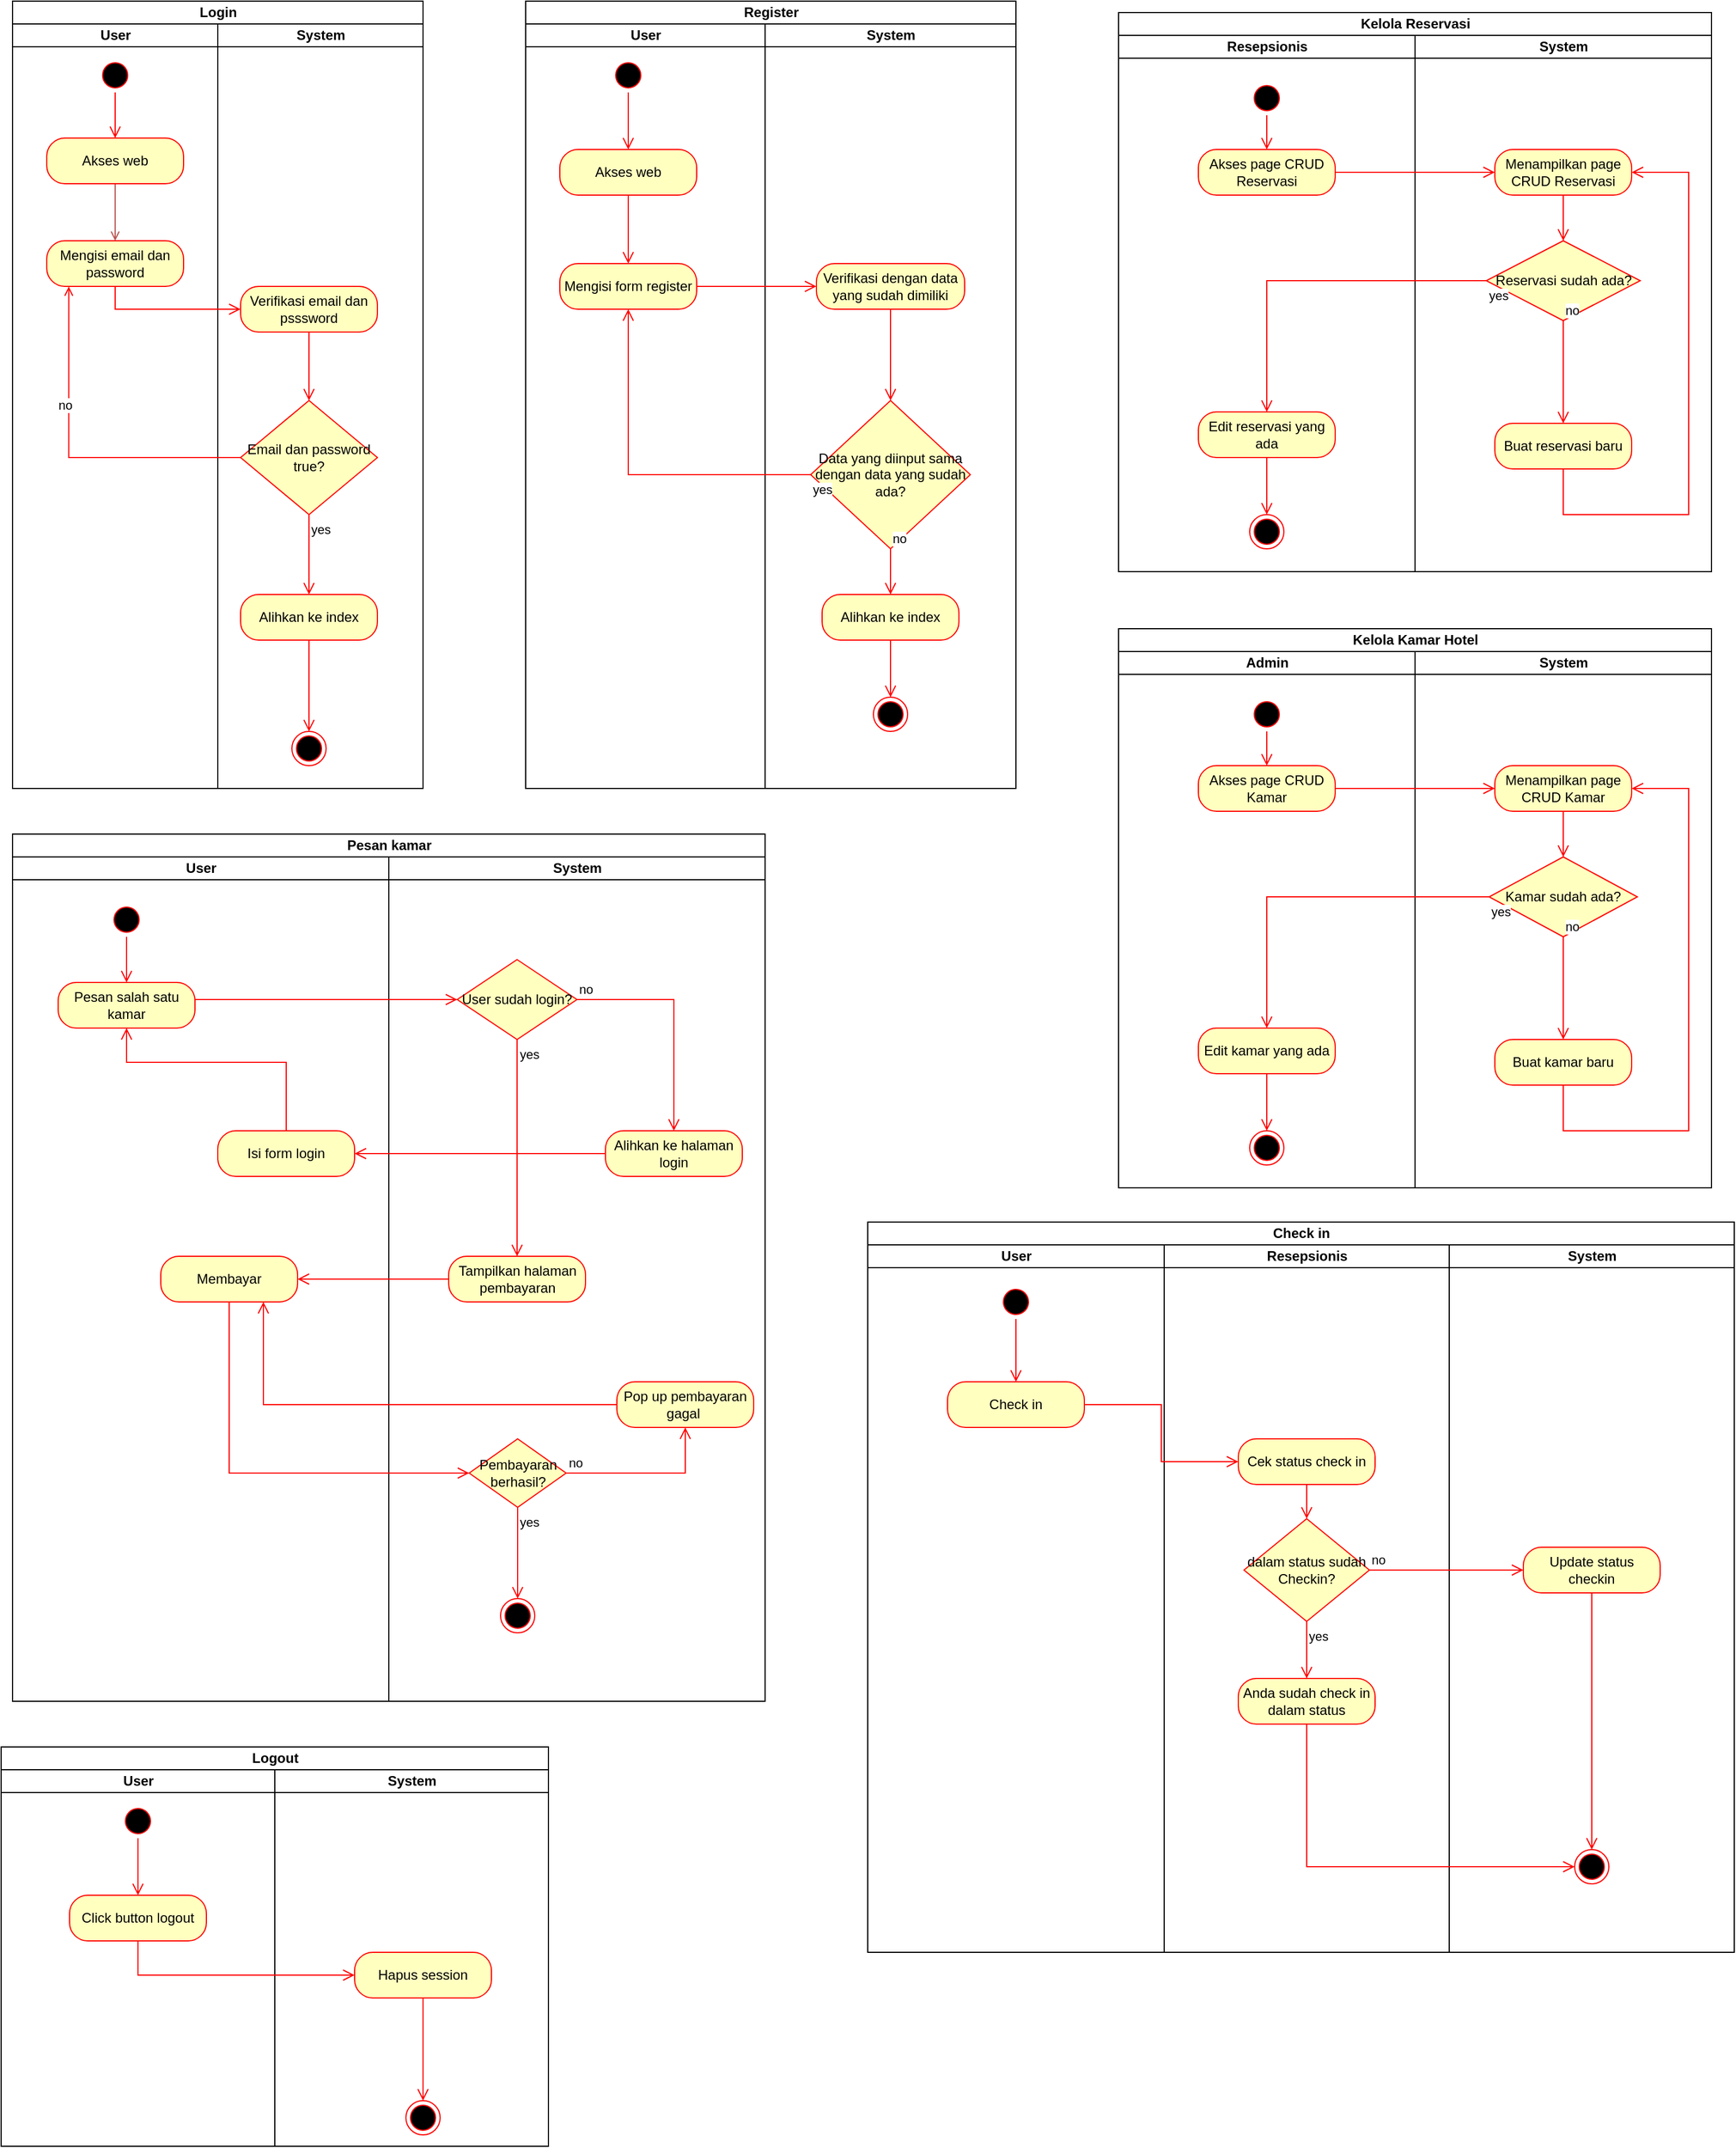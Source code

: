 <mxfile version="20.8.23" type="github">
  <diagram id="w5Iw6pwl8o3YvphtHwPO" name="Page-1">
    <mxGraphModel dx="1755" dy="999" grid="1" gridSize="10" guides="1" tooltips="1" connect="1" arrows="1" fold="1" page="1" pageScale="1" pageWidth="850" pageHeight="1100" math="0" shadow="0">
      <root>
        <mxCell id="0" />
        <mxCell id="1" parent="0" />
        <mxCell id="3vmP3eRCY4VIx7kzNNld-3" value="Login" style="swimlane;childLayout=stackLayout;resizeParent=1;resizeParentMax=0;startSize=20;html=1;" parent="1" vertex="1">
          <mxGeometry x="70" y="10" width="360" height="690" as="geometry" />
        </mxCell>
        <mxCell id="3vmP3eRCY4VIx7kzNNld-4" value="User" style="swimlane;startSize=20;html=1;" parent="3vmP3eRCY4VIx7kzNNld-3" vertex="1">
          <mxGeometry y="20" width="180" height="670" as="geometry" />
        </mxCell>
        <mxCell id="3vmP3eRCY4VIx7kzNNld-7" value="" style="ellipse;html=1;shape=startState;fillColor=#000000;strokeColor=#ff0000;" parent="3vmP3eRCY4VIx7kzNNld-4" vertex="1">
          <mxGeometry x="75" y="30" width="30" height="30" as="geometry" />
        </mxCell>
        <mxCell id="3vmP3eRCY4VIx7kzNNld-8" value="" style="edgeStyle=orthogonalEdgeStyle;html=1;verticalAlign=bottom;endArrow=open;endSize=8;strokeColor=#ff0000;rounded=0;entryX=0.5;entryY=0;entryDx=0;entryDy=0;" parent="3vmP3eRCY4VIx7kzNNld-4" source="3vmP3eRCY4VIx7kzNNld-7" target="3vmP3eRCY4VIx7kzNNld-9" edge="1">
          <mxGeometry relative="1" as="geometry">
            <mxPoint x="90" y="100" as="targetPoint" />
          </mxGeometry>
        </mxCell>
        <mxCell id="3vmP3eRCY4VIx7kzNNld-15" style="edgeStyle=orthogonalEdgeStyle;rounded=0;orthogonalLoop=1;jettySize=auto;html=1;entryX=0.5;entryY=0;entryDx=0;entryDy=0;fillColor=#f8cecc;strokeColor=#b85450;endArrow=open;endFill=0;" parent="3vmP3eRCY4VIx7kzNNld-4" source="3vmP3eRCY4VIx7kzNNld-9" target="3vmP3eRCY4VIx7kzNNld-13" edge="1">
          <mxGeometry relative="1" as="geometry" />
        </mxCell>
        <mxCell id="3vmP3eRCY4VIx7kzNNld-9" value="Akses web" style="rounded=1;whiteSpace=wrap;html=1;arcSize=40;fontColor=#000000;fillColor=#ffffc0;strokeColor=#ff0000;" parent="3vmP3eRCY4VIx7kzNNld-4" vertex="1">
          <mxGeometry x="30" y="100" width="120" height="40" as="geometry" />
        </mxCell>
        <mxCell id="3vmP3eRCY4VIx7kzNNld-13" value="Mengisi email dan password" style="rounded=1;whiteSpace=wrap;html=1;arcSize=40;fontColor=#000000;fillColor=#ffffc0;strokeColor=#ff0000;" parent="3vmP3eRCY4VIx7kzNNld-4" vertex="1">
          <mxGeometry x="30" y="190" width="120" height="40" as="geometry" />
        </mxCell>
        <mxCell id="3vmP3eRCY4VIx7kzNNld-5" value="System" style="swimlane;startSize=20;html=1;" parent="3vmP3eRCY4VIx7kzNNld-3" vertex="1">
          <mxGeometry x="180" y="20" width="180" height="670" as="geometry" />
        </mxCell>
        <mxCell id="3vmP3eRCY4VIx7kzNNld-16" value="Verifikasi email dan psssword" style="rounded=1;whiteSpace=wrap;html=1;arcSize=40;fontColor=#000000;fillColor=#ffffc0;strokeColor=#ff0000;" parent="3vmP3eRCY4VIx7kzNNld-5" vertex="1">
          <mxGeometry x="20" y="230" width="120" height="40" as="geometry" />
        </mxCell>
        <mxCell id="3vmP3eRCY4VIx7kzNNld-17" value="" style="edgeStyle=orthogonalEdgeStyle;html=1;verticalAlign=bottom;endArrow=open;endSize=8;strokeColor=#ff0000;rounded=0;entryX=0.5;entryY=0;entryDx=0;entryDy=0;" parent="3vmP3eRCY4VIx7kzNNld-5" source="3vmP3eRCY4VIx7kzNNld-16" target="3vmP3eRCY4VIx7kzNNld-21" edge="1">
          <mxGeometry relative="1" as="geometry">
            <mxPoint x="80" y="360" as="targetPoint" />
          </mxGeometry>
        </mxCell>
        <mxCell id="3vmP3eRCY4VIx7kzNNld-21" value="Email dan password true?" style="rhombus;whiteSpace=wrap;html=1;fillColor=#ffffc0;strokeColor=#ff0000;" parent="3vmP3eRCY4VIx7kzNNld-5" vertex="1">
          <mxGeometry x="20" y="330" width="120" height="100" as="geometry" />
        </mxCell>
        <mxCell id="3vmP3eRCY4VIx7kzNNld-23" value="yes" style="edgeStyle=orthogonalEdgeStyle;html=1;align=left;verticalAlign=top;endArrow=open;endSize=8;strokeColor=#ff0000;rounded=0;entryX=0.5;entryY=0;entryDx=0;entryDy=0;" parent="3vmP3eRCY4VIx7kzNNld-5" source="3vmP3eRCY4VIx7kzNNld-21" target="3vmP3eRCY4VIx7kzNNld-24" edge="1">
          <mxGeometry x="-1" relative="1" as="geometry">
            <mxPoint x="60" y="490" as="targetPoint" />
            <Array as="points" />
          </mxGeometry>
        </mxCell>
        <mxCell id="3vmP3eRCY4VIx7kzNNld-24" value="Alihkan ke index" style="rounded=1;whiteSpace=wrap;html=1;arcSize=40;fontColor=#000000;fillColor=#ffffc0;strokeColor=#ff0000;" parent="3vmP3eRCY4VIx7kzNNld-5" vertex="1">
          <mxGeometry x="20" y="500" width="120" height="40" as="geometry" />
        </mxCell>
        <mxCell id="3vmP3eRCY4VIx7kzNNld-25" value="" style="edgeStyle=orthogonalEdgeStyle;html=1;verticalAlign=bottom;endArrow=open;endSize=8;strokeColor=#ff0000;rounded=0;" parent="3vmP3eRCY4VIx7kzNNld-5" source="3vmP3eRCY4VIx7kzNNld-24" target="3vmP3eRCY4VIx7kzNNld-26" edge="1">
          <mxGeometry relative="1" as="geometry">
            <mxPoint x="80" y="600" as="targetPoint" />
          </mxGeometry>
        </mxCell>
        <mxCell id="3vmP3eRCY4VIx7kzNNld-26" value="" style="ellipse;html=1;shape=endState;fillColor=#000000;strokeColor=#ff0000;" parent="3vmP3eRCY4VIx7kzNNld-5" vertex="1">
          <mxGeometry x="65" y="620" width="30" height="30" as="geometry" />
        </mxCell>
        <mxCell id="3vmP3eRCY4VIx7kzNNld-14" value="" style="edgeStyle=orthogonalEdgeStyle;html=1;verticalAlign=bottom;endArrow=open;endSize=8;strokeColor=#ff0000;rounded=0;entryX=0;entryY=0.5;entryDx=0;entryDy=0;" parent="3vmP3eRCY4VIx7kzNNld-3" source="3vmP3eRCY4VIx7kzNNld-13" target="3vmP3eRCY4VIx7kzNNld-16" edge="1">
          <mxGeometry relative="1" as="geometry">
            <mxPoint x="90" y="325" as="targetPoint" />
            <Array as="points">
              <mxPoint x="90" y="270" />
            </Array>
          </mxGeometry>
        </mxCell>
        <mxCell id="3vmP3eRCY4VIx7kzNNld-27" style="edgeStyle=orthogonalEdgeStyle;rounded=0;orthogonalLoop=1;jettySize=auto;html=1;entryX=0.161;entryY=1.003;entryDx=0;entryDy=0;endArrow=open;endFill=0;fillColor=#e51400;strokeColor=#FF0000;entryPerimeter=0;" parent="3vmP3eRCY4VIx7kzNNld-3" source="3vmP3eRCY4VIx7kzNNld-21" target="3vmP3eRCY4VIx7kzNNld-13" edge="1">
          <mxGeometry relative="1" as="geometry" />
        </mxCell>
        <mxCell id="3vmP3eRCY4VIx7kzNNld-28" value="no" style="edgeLabel;html=1;align=center;verticalAlign=middle;resizable=0;points=[];" parent="3vmP3eRCY4VIx7kzNNld-27" vertex="1" connectable="0">
          <mxGeometry x="0.307" y="4" relative="1" as="geometry">
            <mxPoint as="offset" />
          </mxGeometry>
        </mxCell>
        <mxCell id="3vmP3eRCY4VIx7kzNNld-29" value="Register" style="swimlane;childLayout=stackLayout;resizeParent=1;resizeParentMax=0;startSize=20;html=1;" parent="1" vertex="1">
          <mxGeometry x="520" y="10" width="430" height="690" as="geometry" />
        </mxCell>
        <mxCell id="3vmP3eRCY4VIx7kzNNld-30" value="User" style="swimlane;startSize=20;html=1;" parent="3vmP3eRCY4VIx7kzNNld-29" vertex="1">
          <mxGeometry y="20" width="210" height="670" as="geometry" />
        </mxCell>
        <mxCell id="3vmP3eRCY4VIx7kzNNld-35" value="" style="ellipse;html=1;shape=startState;fillColor=#000000;strokeColor=#ff0000;" parent="3vmP3eRCY4VIx7kzNNld-30" vertex="1">
          <mxGeometry x="75" y="30" width="30" height="30" as="geometry" />
        </mxCell>
        <mxCell id="3vmP3eRCY4VIx7kzNNld-36" value="" style="edgeStyle=orthogonalEdgeStyle;html=1;verticalAlign=bottom;endArrow=open;endSize=8;strokeColor=#ff0000;rounded=0;entryX=0.5;entryY=0;entryDx=0;entryDy=0;" parent="3vmP3eRCY4VIx7kzNNld-30" source="3vmP3eRCY4VIx7kzNNld-35" target="3vmP3eRCY4VIx7kzNNld-38" edge="1">
          <mxGeometry relative="1" as="geometry">
            <mxPoint x="90" y="120" as="targetPoint" />
          </mxGeometry>
        </mxCell>
        <mxCell id="3vmP3eRCY4VIx7kzNNld-38" value="Akses web" style="rounded=1;whiteSpace=wrap;html=1;arcSize=40;fontColor=#000000;fillColor=#ffffc0;strokeColor=#ff0000;" parent="3vmP3eRCY4VIx7kzNNld-30" vertex="1">
          <mxGeometry x="30" y="110" width="120" height="40" as="geometry" />
        </mxCell>
        <mxCell id="3vmP3eRCY4VIx7kzNNld-39" value="" style="edgeStyle=orthogonalEdgeStyle;html=1;verticalAlign=bottom;endArrow=open;endSize=8;strokeColor=#ff0000;rounded=0;entryX=0.5;entryY=0;entryDx=0;entryDy=0;" parent="3vmP3eRCY4VIx7kzNNld-30" source="3vmP3eRCY4VIx7kzNNld-38" target="3vmP3eRCY4VIx7kzNNld-40" edge="1">
          <mxGeometry relative="1" as="geometry">
            <mxPoint x="90" y="210" as="targetPoint" />
          </mxGeometry>
        </mxCell>
        <mxCell id="3vmP3eRCY4VIx7kzNNld-40" value="Mengisi form register" style="rounded=1;whiteSpace=wrap;html=1;arcSize=40;fontColor=#000000;fillColor=#ffffc0;strokeColor=#ff0000;" parent="3vmP3eRCY4VIx7kzNNld-30" vertex="1">
          <mxGeometry x="30" y="210" width="120" height="40" as="geometry" />
        </mxCell>
        <mxCell id="3vmP3eRCY4VIx7kzNNld-31" value="System" style="swimlane;startSize=20;html=1;" parent="3vmP3eRCY4VIx7kzNNld-29" vertex="1">
          <mxGeometry x="210" y="20" width="220" height="670" as="geometry" />
        </mxCell>
        <mxCell id="3vmP3eRCY4VIx7kzNNld-42" value="Verifikasi dengan data yang sudah dimiliki" style="rounded=1;whiteSpace=wrap;html=1;arcSize=40;fontColor=#000000;fillColor=#ffffc0;strokeColor=#ff0000;" parent="3vmP3eRCY4VIx7kzNNld-31" vertex="1">
          <mxGeometry x="45" y="210" width="130" height="40" as="geometry" />
        </mxCell>
        <mxCell id="3vmP3eRCY4VIx7kzNNld-43" value="" style="edgeStyle=orthogonalEdgeStyle;html=1;verticalAlign=bottom;endArrow=open;endSize=8;strokeColor=#ff0000;rounded=0;entryX=0.5;entryY=0;entryDx=0;entryDy=0;" parent="3vmP3eRCY4VIx7kzNNld-31" source="3vmP3eRCY4VIx7kzNNld-42" target="3vmP3eRCY4VIx7kzNNld-44" edge="1">
          <mxGeometry relative="1" as="geometry">
            <mxPoint x="100" y="380" as="targetPoint" />
            <Array as="points">
              <mxPoint x="110" y="290" />
              <mxPoint x="110" y="290" />
            </Array>
          </mxGeometry>
        </mxCell>
        <mxCell id="3vmP3eRCY4VIx7kzNNld-44" value="Data yang diinput sama dengan data yang sudah ada?" style="rhombus;whiteSpace=wrap;html=1;fillColor=#ffffc0;strokeColor=#ff0000;" parent="3vmP3eRCY4VIx7kzNNld-31" vertex="1">
          <mxGeometry x="40" y="330" width="140" height="130" as="geometry" />
        </mxCell>
        <mxCell id="3vmP3eRCY4VIx7kzNNld-45" value="no" style="edgeStyle=orthogonalEdgeStyle;html=1;align=left;verticalAlign=bottom;endArrow=open;endSize=8;strokeColor=#ff0000;rounded=0;entryX=0.5;entryY=0;entryDx=0;entryDy=0;" parent="3vmP3eRCY4VIx7kzNNld-31" source="3vmP3eRCY4VIx7kzNNld-44" target="3vmP3eRCY4VIx7kzNNld-48" edge="1">
          <mxGeometry x="-1" relative="1" as="geometry">
            <mxPoint x="240" y="410" as="targetPoint" />
          </mxGeometry>
        </mxCell>
        <mxCell id="3vmP3eRCY4VIx7kzNNld-34" value="" style="ellipse;html=1;shape=endState;fillColor=#000000;strokeColor=#ff0000;" parent="3vmP3eRCY4VIx7kzNNld-31" vertex="1">
          <mxGeometry x="95" y="590" width="30" height="30" as="geometry" />
        </mxCell>
        <mxCell id="3vmP3eRCY4VIx7kzNNld-48" value="Alihkan ke index" style="rounded=1;whiteSpace=wrap;html=1;arcSize=40;fontColor=#000000;fillColor=#ffffc0;strokeColor=#ff0000;" parent="3vmP3eRCY4VIx7kzNNld-31" vertex="1">
          <mxGeometry x="50" y="500" width="120" height="40" as="geometry" />
        </mxCell>
        <mxCell id="3vmP3eRCY4VIx7kzNNld-49" value="" style="edgeStyle=orthogonalEdgeStyle;html=1;verticalAlign=bottom;endArrow=open;endSize=8;strokeColor=#ff0000;rounded=0;entryX=0.5;entryY=0;entryDx=0;entryDy=0;" parent="3vmP3eRCY4VIx7kzNNld-31" source="3vmP3eRCY4VIx7kzNNld-48" target="3vmP3eRCY4VIx7kzNNld-34" edge="1">
          <mxGeometry relative="1" as="geometry">
            <mxPoint x="150" y="550" as="targetPoint" />
          </mxGeometry>
        </mxCell>
        <mxCell id="3vmP3eRCY4VIx7kzNNld-41" value="" style="edgeStyle=orthogonalEdgeStyle;html=1;verticalAlign=bottom;endArrow=open;endSize=8;strokeColor=#ff0000;rounded=0;entryX=0;entryY=0.5;entryDx=0;entryDy=0;" parent="3vmP3eRCY4VIx7kzNNld-29" source="3vmP3eRCY4VIx7kzNNld-40" target="3vmP3eRCY4VIx7kzNNld-42" edge="1">
          <mxGeometry relative="1" as="geometry">
            <mxPoint x="90" y="350" as="targetPoint" />
          </mxGeometry>
        </mxCell>
        <mxCell id="3vmP3eRCY4VIx7kzNNld-46" value="yes" style="edgeStyle=orthogonalEdgeStyle;html=1;align=left;verticalAlign=top;endArrow=open;endSize=8;strokeColor=#ff0000;rounded=0;entryX=0.5;entryY=1;entryDx=0;entryDy=0;" parent="3vmP3eRCY4VIx7kzNNld-29" source="3vmP3eRCY4VIx7kzNNld-44" target="3vmP3eRCY4VIx7kzNNld-40" edge="1">
          <mxGeometry x="-1" relative="1" as="geometry">
            <mxPoint x="280" y="510" as="targetPoint" />
          </mxGeometry>
        </mxCell>
        <mxCell id="3vmP3eRCY4VIx7kzNNld-72" value="Kelola Kamar Hotel" style="swimlane;childLayout=stackLayout;resizeParent=1;resizeParentMax=0;startSize=20;html=1;" parent="1" vertex="1">
          <mxGeometry x="1040" y="560" width="520" height="490" as="geometry" />
        </mxCell>
        <mxCell id="3vmP3eRCY4VIx7kzNNld-73" value="Admin" style="swimlane;startSize=20;html=1;" parent="3vmP3eRCY4VIx7kzNNld-72" vertex="1">
          <mxGeometry y="20" width="260" height="470" as="geometry" />
        </mxCell>
        <mxCell id="uPMMzGDzGxfpZeVvDFy4-1" value="" style="ellipse;html=1;shape=startState;fillColor=#000000;strokeColor=#ff0000;" parent="3vmP3eRCY4VIx7kzNNld-73" vertex="1">
          <mxGeometry x="115" y="40" width="30" height="30" as="geometry" />
        </mxCell>
        <mxCell id="uPMMzGDzGxfpZeVvDFy4-2" value="" style="edgeStyle=orthogonalEdgeStyle;html=1;verticalAlign=bottom;endArrow=open;endSize=8;strokeColor=#ff0000;rounded=0;entryX=0.5;entryY=0;entryDx=0;entryDy=0;" parent="3vmP3eRCY4VIx7kzNNld-73" source="uPMMzGDzGxfpZeVvDFy4-1" target="uPMMzGDzGxfpZeVvDFy4-7" edge="1">
          <mxGeometry relative="1" as="geometry">
            <mxPoint x="130" y="120" as="targetPoint" />
          </mxGeometry>
        </mxCell>
        <mxCell id="uPMMzGDzGxfpZeVvDFy4-7" value="Akses page CRUD Kamar" style="rounded=1;whiteSpace=wrap;html=1;arcSize=40;fontColor=#000000;fillColor=#ffffc0;strokeColor=#ff0000;" parent="3vmP3eRCY4VIx7kzNNld-73" vertex="1">
          <mxGeometry x="70" y="100" width="120" height="40" as="geometry" />
        </mxCell>
        <mxCell id="uPMMzGDzGxfpZeVvDFy4-18" value="Edit kamar yang ada" style="rounded=1;whiteSpace=wrap;html=1;arcSize=40;fontColor=#000000;fillColor=#ffffc0;strokeColor=#ff0000;" parent="3vmP3eRCY4VIx7kzNNld-73" vertex="1">
          <mxGeometry x="70" y="330" width="120" height="40" as="geometry" />
        </mxCell>
        <mxCell id="uPMMzGDzGxfpZeVvDFy4-19" value="" style="edgeStyle=orthogonalEdgeStyle;html=1;verticalAlign=bottom;endArrow=open;endSize=8;strokeColor=#ff0000;rounded=0;entryX=0.5;entryY=0;entryDx=0;entryDy=0;" parent="3vmP3eRCY4VIx7kzNNld-73" source="uPMMzGDzGxfpZeVvDFy4-18" target="uPMMzGDzGxfpZeVvDFy4-20" edge="1">
          <mxGeometry relative="1" as="geometry">
            <mxPoint x="130" y="360" as="targetPoint" />
          </mxGeometry>
        </mxCell>
        <mxCell id="uPMMzGDzGxfpZeVvDFy4-20" value="" style="ellipse;html=1;shape=endState;fillColor=#000000;strokeColor=#ff0000;" parent="3vmP3eRCY4VIx7kzNNld-73" vertex="1">
          <mxGeometry x="115" y="420" width="30" height="30" as="geometry" />
        </mxCell>
        <mxCell id="3vmP3eRCY4VIx7kzNNld-74" value="System" style="swimlane;startSize=20;html=1;" parent="3vmP3eRCY4VIx7kzNNld-72" vertex="1">
          <mxGeometry x="260" y="20" width="260" height="470" as="geometry" />
        </mxCell>
        <mxCell id="uPMMzGDzGxfpZeVvDFy4-9" value="Menampilkan page CRUD Kamar" style="rounded=1;whiteSpace=wrap;html=1;arcSize=40;fontColor=#000000;fillColor=#ffffc0;strokeColor=#ff0000;" parent="3vmP3eRCY4VIx7kzNNld-74" vertex="1">
          <mxGeometry x="70" y="100" width="120" height="40" as="geometry" />
        </mxCell>
        <mxCell id="uPMMzGDzGxfpZeVvDFy4-10" value="" style="edgeStyle=orthogonalEdgeStyle;html=1;verticalAlign=bottom;endArrow=open;endSize=8;strokeColor=#ff0000;rounded=0;" parent="3vmP3eRCY4VIx7kzNNld-74" source="uPMMzGDzGxfpZeVvDFy4-9" target="uPMMzGDzGxfpZeVvDFy4-11" edge="1">
          <mxGeometry relative="1" as="geometry">
            <mxPoint x="130" y="240" as="targetPoint" />
          </mxGeometry>
        </mxCell>
        <mxCell id="uPMMzGDzGxfpZeVvDFy4-11" value="Kamar sudah ada?" style="rhombus;whiteSpace=wrap;html=1;fillColor=#ffffc0;strokeColor=#ff0000;" parent="3vmP3eRCY4VIx7kzNNld-74" vertex="1">
          <mxGeometry x="65" y="180" width="130" height="70" as="geometry" />
        </mxCell>
        <mxCell id="uPMMzGDzGxfpZeVvDFy4-12" value="no" style="edgeStyle=orthogonalEdgeStyle;html=1;align=left;verticalAlign=bottom;endArrow=open;endSize=8;strokeColor=#ff0000;rounded=0;exitX=0.5;exitY=1;exitDx=0;exitDy=0;" parent="3vmP3eRCY4VIx7kzNNld-74" source="uPMMzGDzGxfpZeVvDFy4-11" target="uPMMzGDzGxfpZeVvDFy4-16" edge="1">
          <mxGeometry x="-1" relative="1" as="geometry">
            <mxPoint x="320" y="330" as="targetPoint" />
            <Array as="points">
              <mxPoint x="130" y="320" />
              <mxPoint x="130" y="320" />
            </Array>
          </mxGeometry>
        </mxCell>
        <mxCell id="uPMMzGDzGxfpZeVvDFy4-16" value="Buat kamar baru" style="rounded=1;whiteSpace=wrap;html=1;arcSize=40;fontColor=#000000;fillColor=#ffffc0;strokeColor=#ff0000;" parent="3vmP3eRCY4VIx7kzNNld-74" vertex="1">
          <mxGeometry x="70" y="340" width="120" height="40" as="geometry" />
        </mxCell>
        <mxCell id="uPMMzGDzGxfpZeVvDFy4-17" value="" style="edgeStyle=orthogonalEdgeStyle;html=1;verticalAlign=bottom;endArrow=open;endSize=8;strokeColor=#ff0000;rounded=0;entryX=1;entryY=0.5;entryDx=0;entryDy=0;" parent="3vmP3eRCY4VIx7kzNNld-74" source="uPMMzGDzGxfpZeVvDFy4-16" target="uPMMzGDzGxfpZeVvDFy4-9" edge="1">
          <mxGeometry relative="1" as="geometry">
            <mxPoint x="130" y="510" as="targetPoint" />
            <Array as="points">
              <mxPoint x="130" y="420" />
              <mxPoint x="240" y="420" />
              <mxPoint x="240" y="120" />
            </Array>
          </mxGeometry>
        </mxCell>
        <mxCell id="uPMMzGDzGxfpZeVvDFy4-8" value="" style="edgeStyle=orthogonalEdgeStyle;html=1;verticalAlign=bottom;endArrow=open;endSize=8;strokeColor=#ff0000;rounded=0;exitX=1;exitY=0.5;exitDx=0;exitDy=0;entryX=0;entryY=0.5;entryDx=0;entryDy=0;" parent="3vmP3eRCY4VIx7kzNNld-72" source="uPMMzGDzGxfpZeVvDFy4-7" target="uPMMzGDzGxfpZeVvDFy4-9" edge="1">
          <mxGeometry relative="1" as="geometry">
            <mxPoint x="130" y="260" as="targetPoint" />
          </mxGeometry>
        </mxCell>
        <mxCell id="uPMMzGDzGxfpZeVvDFy4-13" value="yes" style="edgeStyle=orthogonalEdgeStyle;html=1;align=left;verticalAlign=top;endArrow=open;endSize=8;strokeColor=#ff0000;rounded=0;exitX=0;exitY=0.5;exitDx=0;exitDy=0;entryX=0.5;entryY=0;entryDx=0;entryDy=0;" parent="3vmP3eRCY4VIx7kzNNld-72" source="uPMMzGDzGxfpZeVvDFy4-11" target="uPMMzGDzGxfpZeVvDFy4-18" edge="1">
          <mxGeometry x="-1" relative="1" as="geometry">
            <mxPoint x="300" y="380" as="targetPoint" />
            <Array as="points">
              <mxPoint x="130" y="235" />
            </Array>
          </mxGeometry>
        </mxCell>
        <mxCell id="uPMMzGDzGxfpZeVvDFy4-21" value="Kelola Reservasi" style="swimlane;childLayout=stackLayout;resizeParent=1;resizeParentMax=0;startSize=20;html=1;" parent="1" vertex="1">
          <mxGeometry x="1040" y="20" width="520" height="490" as="geometry" />
        </mxCell>
        <mxCell id="uPMMzGDzGxfpZeVvDFy4-22" value="Resepsionis" style="swimlane;startSize=20;html=1;" parent="uPMMzGDzGxfpZeVvDFy4-21" vertex="1">
          <mxGeometry y="20" width="260" height="470" as="geometry" />
        </mxCell>
        <mxCell id="uPMMzGDzGxfpZeVvDFy4-23" value="" style="ellipse;html=1;shape=startState;fillColor=#000000;strokeColor=#ff0000;" parent="uPMMzGDzGxfpZeVvDFy4-22" vertex="1">
          <mxGeometry x="115" y="40" width="30" height="30" as="geometry" />
        </mxCell>
        <mxCell id="uPMMzGDzGxfpZeVvDFy4-24" value="" style="edgeStyle=orthogonalEdgeStyle;html=1;verticalAlign=bottom;endArrow=open;endSize=8;strokeColor=#ff0000;rounded=0;entryX=0.5;entryY=0;entryDx=0;entryDy=0;" parent="uPMMzGDzGxfpZeVvDFy4-22" source="uPMMzGDzGxfpZeVvDFy4-23" target="uPMMzGDzGxfpZeVvDFy4-25" edge="1">
          <mxGeometry relative="1" as="geometry">
            <mxPoint x="130" y="120" as="targetPoint" />
          </mxGeometry>
        </mxCell>
        <mxCell id="uPMMzGDzGxfpZeVvDFy4-25" value="Akses page CRUD Reservasi" style="rounded=1;whiteSpace=wrap;html=1;arcSize=40;fontColor=#000000;fillColor=#ffffc0;strokeColor=#ff0000;" parent="uPMMzGDzGxfpZeVvDFy4-22" vertex="1">
          <mxGeometry x="70" y="100" width="120" height="40" as="geometry" />
        </mxCell>
        <mxCell id="uPMMzGDzGxfpZeVvDFy4-26" value="Edit reservasi yang ada" style="rounded=1;whiteSpace=wrap;html=1;arcSize=40;fontColor=#000000;fillColor=#ffffc0;strokeColor=#ff0000;" parent="uPMMzGDzGxfpZeVvDFy4-22" vertex="1">
          <mxGeometry x="70" y="330" width="120" height="40" as="geometry" />
        </mxCell>
        <mxCell id="uPMMzGDzGxfpZeVvDFy4-27" value="" style="edgeStyle=orthogonalEdgeStyle;html=1;verticalAlign=bottom;endArrow=open;endSize=8;strokeColor=#ff0000;rounded=0;entryX=0.5;entryY=0;entryDx=0;entryDy=0;" parent="uPMMzGDzGxfpZeVvDFy4-22" source="uPMMzGDzGxfpZeVvDFy4-26" target="uPMMzGDzGxfpZeVvDFy4-28" edge="1">
          <mxGeometry relative="1" as="geometry">
            <mxPoint x="130" y="360" as="targetPoint" />
          </mxGeometry>
        </mxCell>
        <mxCell id="uPMMzGDzGxfpZeVvDFy4-28" value="" style="ellipse;html=1;shape=endState;fillColor=#000000;strokeColor=#ff0000;" parent="uPMMzGDzGxfpZeVvDFy4-22" vertex="1">
          <mxGeometry x="115" y="420" width="30" height="30" as="geometry" />
        </mxCell>
        <mxCell id="uPMMzGDzGxfpZeVvDFy4-29" value="System" style="swimlane;startSize=20;html=1;" parent="uPMMzGDzGxfpZeVvDFy4-21" vertex="1">
          <mxGeometry x="260" y="20" width="260" height="470" as="geometry" />
        </mxCell>
        <mxCell id="uPMMzGDzGxfpZeVvDFy4-30" value="Menampilkan page CRUD Reservasi" style="rounded=1;whiteSpace=wrap;html=1;arcSize=40;fontColor=#000000;fillColor=#ffffc0;strokeColor=#ff0000;" parent="uPMMzGDzGxfpZeVvDFy4-29" vertex="1">
          <mxGeometry x="70" y="100" width="120" height="40" as="geometry" />
        </mxCell>
        <mxCell id="uPMMzGDzGxfpZeVvDFy4-31" value="" style="edgeStyle=orthogonalEdgeStyle;html=1;verticalAlign=bottom;endArrow=open;endSize=8;strokeColor=#ff0000;rounded=0;" parent="uPMMzGDzGxfpZeVvDFy4-29" source="uPMMzGDzGxfpZeVvDFy4-30" target="uPMMzGDzGxfpZeVvDFy4-32" edge="1">
          <mxGeometry relative="1" as="geometry">
            <mxPoint x="130" y="240" as="targetPoint" />
          </mxGeometry>
        </mxCell>
        <mxCell id="uPMMzGDzGxfpZeVvDFy4-32" value="Reservasi sudah ada?" style="rhombus;whiteSpace=wrap;html=1;fillColor=#ffffc0;strokeColor=#ff0000;" parent="uPMMzGDzGxfpZeVvDFy4-29" vertex="1">
          <mxGeometry x="62.5" y="180" width="135" height="70" as="geometry" />
        </mxCell>
        <mxCell id="uPMMzGDzGxfpZeVvDFy4-33" value="no" style="edgeStyle=orthogonalEdgeStyle;html=1;align=left;verticalAlign=bottom;endArrow=open;endSize=8;strokeColor=#ff0000;rounded=0;exitX=0.5;exitY=1;exitDx=0;exitDy=0;" parent="uPMMzGDzGxfpZeVvDFy4-29" source="uPMMzGDzGxfpZeVvDFy4-32" target="uPMMzGDzGxfpZeVvDFy4-34" edge="1">
          <mxGeometry x="-1" relative="1" as="geometry">
            <mxPoint x="320" y="330" as="targetPoint" />
            <Array as="points">
              <mxPoint x="130" y="320" />
              <mxPoint x="130" y="320" />
            </Array>
          </mxGeometry>
        </mxCell>
        <mxCell id="uPMMzGDzGxfpZeVvDFy4-34" value="Buat reservasi baru" style="rounded=1;whiteSpace=wrap;html=1;arcSize=40;fontColor=#000000;fillColor=#ffffc0;strokeColor=#ff0000;" parent="uPMMzGDzGxfpZeVvDFy4-29" vertex="1">
          <mxGeometry x="70" y="340" width="120" height="40" as="geometry" />
        </mxCell>
        <mxCell id="uPMMzGDzGxfpZeVvDFy4-35" value="" style="edgeStyle=orthogonalEdgeStyle;html=1;verticalAlign=bottom;endArrow=open;endSize=8;strokeColor=#ff0000;rounded=0;entryX=1;entryY=0.5;entryDx=0;entryDy=0;" parent="uPMMzGDzGxfpZeVvDFy4-29" source="uPMMzGDzGxfpZeVvDFy4-34" target="uPMMzGDzGxfpZeVvDFy4-30" edge="1">
          <mxGeometry relative="1" as="geometry">
            <mxPoint x="130" y="510" as="targetPoint" />
            <Array as="points">
              <mxPoint x="130" y="420" />
              <mxPoint x="240" y="420" />
              <mxPoint x="240" y="120" />
            </Array>
          </mxGeometry>
        </mxCell>
        <mxCell id="uPMMzGDzGxfpZeVvDFy4-36" value="" style="edgeStyle=orthogonalEdgeStyle;html=1;verticalAlign=bottom;endArrow=open;endSize=8;strokeColor=#ff0000;rounded=0;exitX=1;exitY=0.5;exitDx=0;exitDy=0;entryX=0;entryY=0.5;entryDx=0;entryDy=0;" parent="uPMMzGDzGxfpZeVvDFy4-21" source="uPMMzGDzGxfpZeVvDFy4-25" target="uPMMzGDzGxfpZeVvDFy4-30" edge="1">
          <mxGeometry relative="1" as="geometry">
            <mxPoint x="130" y="260" as="targetPoint" />
          </mxGeometry>
        </mxCell>
        <mxCell id="uPMMzGDzGxfpZeVvDFy4-37" value="yes" style="edgeStyle=orthogonalEdgeStyle;html=1;align=left;verticalAlign=top;endArrow=open;endSize=8;strokeColor=#ff0000;rounded=0;exitX=0;exitY=0.5;exitDx=0;exitDy=0;entryX=0.5;entryY=0;entryDx=0;entryDy=0;" parent="uPMMzGDzGxfpZeVvDFy4-21" source="uPMMzGDzGxfpZeVvDFy4-32" target="uPMMzGDzGxfpZeVvDFy4-26" edge="1">
          <mxGeometry x="-1" relative="1" as="geometry">
            <mxPoint x="300" y="380" as="targetPoint" />
            <Array as="points">
              <mxPoint x="130" y="235" />
            </Array>
          </mxGeometry>
        </mxCell>
        <mxCell id="SYIoRI6qR2s0bzhDcPAo-1" value="Pesan kamar" style="swimlane;childLayout=stackLayout;resizeParent=1;resizeParentMax=0;startSize=20;html=1;" parent="1" vertex="1">
          <mxGeometry x="70" y="740" width="660" height="760" as="geometry" />
        </mxCell>
        <mxCell id="SYIoRI6qR2s0bzhDcPAo-2" value="User" style="swimlane;startSize=20;html=1;" parent="SYIoRI6qR2s0bzhDcPAo-1" vertex="1">
          <mxGeometry y="20" width="330" height="740" as="geometry" />
        </mxCell>
        <mxCell id="SYIoRI6qR2s0bzhDcPAo-5" value="" style="ellipse;html=1;shape=startState;fillColor=#000000;strokeColor=#ff0000;" parent="SYIoRI6qR2s0bzhDcPAo-2" vertex="1">
          <mxGeometry x="85" y="40" width="30" height="30" as="geometry" />
        </mxCell>
        <mxCell id="SYIoRI6qR2s0bzhDcPAo-6" value="" style="edgeStyle=orthogonalEdgeStyle;html=1;verticalAlign=bottom;endArrow=open;endSize=8;strokeColor=#ff0000;rounded=0;entryX=0.5;entryY=0;entryDx=0;entryDy=0;" parent="SYIoRI6qR2s0bzhDcPAo-2" source="SYIoRI6qR2s0bzhDcPAo-5" target="SYIoRI6qR2s0bzhDcPAo-7" edge="1">
          <mxGeometry relative="1" as="geometry">
            <mxPoint x="100" y="130" as="targetPoint" />
          </mxGeometry>
        </mxCell>
        <mxCell id="SYIoRI6qR2s0bzhDcPAo-7" value="Pesan salah satu kamar" style="rounded=1;whiteSpace=wrap;html=1;arcSize=40;fontColor=#000000;fillColor=#ffffc0;strokeColor=#ff0000;" parent="SYIoRI6qR2s0bzhDcPAo-2" vertex="1">
          <mxGeometry x="40" y="110" width="120" height="40" as="geometry" />
        </mxCell>
        <mxCell id="SYIoRI6qR2s0bzhDcPAo-14" value="Isi form login" style="rounded=1;whiteSpace=wrap;html=1;arcSize=40;fontColor=#000000;fillColor=#ffffc0;strokeColor=#ff0000;" parent="SYIoRI6qR2s0bzhDcPAo-2" vertex="1">
          <mxGeometry x="180" y="240" width="120" height="40" as="geometry" />
        </mxCell>
        <mxCell id="SYIoRI6qR2s0bzhDcPAo-15" value="" style="edgeStyle=orthogonalEdgeStyle;html=1;verticalAlign=bottom;endArrow=open;endSize=8;strokeColor=#ff0000;rounded=0;entryX=0.5;entryY=1;entryDx=0;entryDy=0;" parent="SYIoRI6qR2s0bzhDcPAo-2" source="SYIoRI6qR2s0bzhDcPAo-14" target="SYIoRI6qR2s0bzhDcPAo-7" edge="1">
          <mxGeometry relative="1" as="geometry">
            <mxPoint x="110" y="180" as="targetPoint" />
            <Array as="points">
              <mxPoint x="240" y="180" />
              <mxPoint x="100" y="180" />
            </Array>
          </mxGeometry>
        </mxCell>
        <mxCell id="SYIoRI6qR2s0bzhDcPAo-18" value="Membayar" style="rounded=1;whiteSpace=wrap;html=1;arcSize=40;fontColor=#000000;fillColor=#ffffc0;strokeColor=#ff0000;" parent="SYIoRI6qR2s0bzhDcPAo-2" vertex="1">
          <mxGeometry x="130" y="350" width="120" height="40" as="geometry" />
        </mxCell>
        <mxCell id="SYIoRI6qR2s0bzhDcPAo-3" value="System" style="swimlane;startSize=20;html=1;" parent="SYIoRI6qR2s0bzhDcPAo-1" vertex="1">
          <mxGeometry x="330" y="20" width="330" height="740" as="geometry" />
        </mxCell>
        <mxCell id="SYIoRI6qR2s0bzhDcPAo-9" value="User sudah login?" style="rhombus;whiteSpace=wrap;html=1;fillColor=#ffffc0;strokeColor=#ff0000;" parent="SYIoRI6qR2s0bzhDcPAo-3" vertex="1">
          <mxGeometry x="60" y="90" width="105" height="70" as="geometry" />
        </mxCell>
        <mxCell id="SYIoRI6qR2s0bzhDcPAo-10" value="no" style="edgeStyle=orthogonalEdgeStyle;html=1;align=left;verticalAlign=bottom;endArrow=open;endSize=8;strokeColor=#ff0000;rounded=0;entryX=0.5;entryY=0;entryDx=0;entryDy=0;" parent="SYIoRI6qR2s0bzhDcPAo-3" source="SYIoRI6qR2s0bzhDcPAo-9" target="SYIoRI6qR2s0bzhDcPAo-12" edge="1">
          <mxGeometry x="-1" relative="1" as="geometry">
            <mxPoint x="245" y="140" as="targetPoint" />
          </mxGeometry>
        </mxCell>
        <mxCell id="SYIoRI6qR2s0bzhDcPAo-11" value="yes" style="edgeStyle=orthogonalEdgeStyle;html=1;align=left;verticalAlign=top;endArrow=open;endSize=8;strokeColor=#ff0000;rounded=0;entryX=0.5;entryY=0;entryDx=0;entryDy=0;" parent="SYIoRI6qR2s0bzhDcPAo-3" source="SYIoRI6qR2s0bzhDcPAo-9" target="SYIoRI6qR2s0bzhDcPAo-16" edge="1">
          <mxGeometry x="-1" relative="1" as="geometry">
            <mxPoint x="105" y="220" as="targetPoint" />
          </mxGeometry>
        </mxCell>
        <mxCell id="SYIoRI6qR2s0bzhDcPAo-12" value="Alihkan ke halaman login" style="rounded=1;whiteSpace=wrap;html=1;arcSize=40;fontColor=#000000;fillColor=#ffffc0;strokeColor=#ff0000;" parent="SYIoRI6qR2s0bzhDcPAo-3" vertex="1">
          <mxGeometry x="190" y="240" width="120" height="40" as="geometry" />
        </mxCell>
        <mxCell id="SYIoRI6qR2s0bzhDcPAo-16" value="Tampilkan halaman pembayaran" style="rounded=1;whiteSpace=wrap;html=1;arcSize=40;fontColor=#000000;fillColor=#ffffc0;strokeColor=#ff0000;" parent="SYIoRI6qR2s0bzhDcPAo-3" vertex="1">
          <mxGeometry x="52.5" y="350" width="120" height="40" as="geometry" />
        </mxCell>
        <mxCell id="SYIoRI6qR2s0bzhDcPAo-20" value="Pembayaran berhasil?" style="rhombus;whiteSpace=wrap;html=1;fillColor=#ffffc0;strokeColor=#ff0000;" parent="SYIoRI6qR2s0bzhDcPAo-3" vertex="1">
          <mxGeometry x="70.5" y="510" width="85" height="60" as="geometry" />
        </mxCell>
        <mxCell id="SYIoRI6qR2s0bzhDcPAo-21" value="no" style="edgeStyle=orthogonalEdgeStyle;html=1;align=left;verticalAlign=bottom;endArrow=open;endSize=8;strokeColor=#ff0000;rounded=0;entryX=0.5;entryY=1;entryDx=0;entryDy=0;" parent="SYIoRI6qR2s0bzhDcPAo-3" source="SYIoRI6qR2s0bzhDcPAo-20" target="SYIoRI6qR2s0bzhDcPAo-24" edge="1">
          <mxGeometry x="-1" relative="1" as="geometry">
            <mxPoint x="270" y="450" as="targetPoint" />
            <Array as="points">
              <mxPoint x="260" y="540" />
            </Array>
          </mxGeometry>
        </mxCell>
        <mxCell id="SYIoRI6qR2s0bzhDcPAo-22" value="yes" style="edgeStyle=orthogonalEdgeStyle;html=1;align=left;verticalAlign=top;endArrow=open;endSize=8;strokeColor=#ff0000;rounded=0;entryX=0.5;entryY=0;entryDx=0;entryDy=0;" parent="SYIoRI6qR2s0bzhDcPAo-3" source="SYIoRI6qR2s0bzhDcPAo-20" target="SYIoRI6qR2s0bzhDcPAo-23" edge="1">
          <mxGeometry x="-1" relative="1" as="geometry">
            <mxPoint x="113" y="560" as="targetPoint" />
            <Array as="points" />
          </mxGeometry>
        </mxCell>
        <mxCell id="SYIoRI6qR2s0bzhDcPAo-23" value="" style="ellipse;html=1;shape=endState;fillColor=#000000;strokeColor=#ff0000;" parent="SYIoRI6qR2s0bzhDcPAo-3" vertex="1">
          <mxGeometry x="98" y="650" width="30" height="30" as="geometry" />
        </mxCell>
        <mxCell id="SYIoRI6qR2s0bzhDcPAo-24" value="Pop up pembayaran gagal&amp;nbsp;" style="rounded=1;whiteSpace=wrap;html=1;arcSize=40;fontColor=#000000;fillColor=#ffffc0;strokeColor=#ff0000;" parent="SYIoRI6qR2s0bzhDcPAo-3" vertex="1">
          <mxGeometry x="200" y="460" width="120" height="40" as="geometry" />
        </mxCell>
        <mxCell id="SYIoRI6qR2s0bzhDcPAo-13" value="" style="edgeStyle=orthogonalEdgeStyle;html=1;verticalAlign=bottom;endArrow=open;endSize=8;strokeColor=#ff0000;rounded=0;entryX=1;entryY=0.5;entryDx=0;entryDy=0;" parent="SYIoRI6qR2s0bzhDcPAo-1" source="SYIoRI6qR2s0bzhDcPAo-12" target="SYIoRI6qR2s0bzhDcPAo-14" edge="1">
          <mxGeometry relative="1" as="geometry">
            <mxPoint x="585" y="470" as="targetPoint" />
          </mxGeometry>
        </mxCell>
        <mxCell id="SYIoRI6qR2s0bzhDcPAo-8" value="" style="edgeStyle=orthogonalEdgeStyle;html=1;verticalAlign=bottom;endArrow=open;endSize=8;strokeColor=#ff0000;rounded=0;entryX=0;entryY=0.5;entryDx=0;entryDy=0;" parent="SYIoRI6qR2s0bzhDcPAo-1" source="SYIoRI6qR2s0bzhDcPAo-7" target="SYIoRI6qR2s0bzhDcPAo-9" edge="1">
          <mxGeometry relative="1" as="geometry">
            <mxPoint x="100" y="240" as="targetPoint" />
            <Array as="points">
              <mxPoint x="100" y="145" />
            </Array>
          </mxGeometry>
        </mxCell>
        <mxCell id="SYIoRI6qR2s0bzhDcPAo-17" value="" style="edgeStyle=orthogonalEdgeStyle;html=1;verticalAlign=bottom;endArrow=open;endSize=8;strokeColor=#ff0000;rounded=0;entryX=1;entryY=0.5;entryDx=0;entryDy=0;" parent="SYIoRI6qR2s0bzhDcPAo-1" source="SYIoRI6qR2s0bzhDcPAo-16" target="SYIoRI6qR2s0bzhDcPAo-18" edge="1">
          <mxGeometry relative="1" as="geometry">
            <mxPoint x="443" y="450" as="targetPoint" />
          </mxGeometry>
        </mxCell>
        <mxCell id="SYIoRI6qR2s0bzhDcPAo-19" value="" style="edgeStyle=orthogonalEdgeStyle;html=1;verticalAlign=bottom;endArrow=open;endSize=8;strokeColor=#ff0000;rounded=0;entryX=0;entryY=0.5;entryDx=0;entryDy=0;" parent="SYIoRI6qR2s0bzhDcPAo-1" source="SYIoRI6qR2s0bzhDcPAo-18" target="SYIoRI6qR2s0bzhDcPAo-20" edge="1">
          <mxGeometry relative="1" as="geometry">
            <mxPoint x="190" y="470" as="targetPoint" />
            <Array as="points">
              <mxPoint x="190" y="560" />
            </Array>
          </mxGeometry>
        </mxCell>
        <mxCell id="SYIoRI6qR2s0bzhDcPAo-25" value="" style="edgeStyle=orthogonalEdgeStyle;html=1;verticalAlign=bottom;endArrow=open;endSize=8;strokeColor=#ff0000;rounded=0;entryX=0.75;entryY=1;entryDx=0;entryDy=0;" parent="SYIoRI6qR2s0bzhDcPAo-1" source="SYIoRI6qR2s0bzhDcPAo-24" target="SYIoRI6qR2s0bzhDcPAo-18" edge="1">
          <mxGeometry relative="1" as="geometry">
            <mxPoint x="570" y="600" as="targetPoint" />
          </mxGeometry>
        </mxCell>
        <mxCell id="SYIoRI6qR2s0bzhDcPAo-35" value="Check in" style="swimlane;childLayout=stackLayout;resizeParent=1;resizeParentMax=0;startSize=20;html=1;" parent="1" vertex="1">
          <mxGeometry x="820" y="1080" width="760" height="640" as="geometry" />
        </mxCell>
        <mxCell id="SYIoRI6qR2s0bzhDcPAo-36" value="User" style="swimlane;startSize=20;html=1;" parent="SYIoRI6qR2s0bzhDcPAo-35" vertex="1">
          <mxGeometry y="20" width="260" height="620" as="geometry" />
        </mxCell>
        <mxCell id="SYIoRI6qR2s0bzhDcPAo-39" value="" style="ellipse;html=1;shape=startState;fillColor=#000000;strokeColor=#ff0000;" parent="SYIoRI6qR2s0bzhDcPAo-36" vertex="1">
          <mxGeometry x="115" y="35" width="30" height="30" as="geometry" />
        </mxCell>
        <mxCell id="SYIoRI6qR2s0bzhDcPAo-40" value="" style="edgeStyle=orthogonalEdgeStyle;html=1;verticalAlign=bottom;endArrow=open;endSize=8;strokeColor=#ff0000;rounded=0;entryX=0.5;entryY=0;entryDx=0;entryDy=0;" parent="SYIoRI6qR2s0bzhDcPAo-36" source="SYIoRI6qR2s0bzhDcPAo-39" target="SYIoRI6qR2s0bzhDcPAo-41" edge="1">
          <mxGeometry relative="1" as="geometry">
            <mxPoint x="130" y="125" as="targetPoint" />
          </mxGeometry>
        </mxCell>
        <mxCell id="SYIoRI6qR2s0bzhDcPAo-41" value="Check in" style="rounded=1;whiteSpace=wrap;html=1;arcSize=40;fontColor=#000000;fillColor=#ffffc0;strokeColor=#ff0000;" parent="SYIoRI6qR2s0bzhDcPAo-36" vertex="1">
          <mxGeometry x="70" y="120" width="120" height="40" as="geometry" />
        </mxCell>
        <mxCell id="SYIoRI6qR2s0bzhDcPAo-37" value="Resepsionis" style="swimlane;startSize=20;html=1;" parent="SYIoRI6qR2s0bzhDcPAo-35" vertex="1">
          <mxGeometry x="260" y="20" width="250" height="620" as="geometry" />
        </mxCell>
        <mxCell id="SYIoRI6qR2s0bzhDcPAo-43" value="Cek status check in" style="rounded=1;whiteSpace=wrap;html=1;arcSize=40;fontColor=#000000;fillColor=#ffffc0;strokeColor=#ff0000;" parent="SYIoRI6qR2s0bzhDcPAo-37" vertex="1">
          <mxGeometry x="65" y="170" width="120" height="40" as="geometry" />
        </mxCell>
        <mxCell id="SYIoRI6qR2s0bzhDcPAo-47" value="dalam status sudah Checkin?" style="rhombus;whiteSpace=wrap;html=1;fillColor=#ffffc0;strokeColor=#ff0000;" parent="SYIoRI6qR2s0bzhDcPAo-37" vertex="1">
          <mxGeometry x="70" y="240" width="110" height="90" as="geometry" />
        </mxCell>
        <mxCell id="SYIoRI6qR2s0bzhDcPAo-49" value="yes" style="edgeStyle=orthogonalEdgeStyle;html=1;align=left;verticalAlign=top;endArrow=open;endSize=8;strokeColor=#ff0000;rounded=0;" parent="SYIoRI6qR2s0bzhDcPAo-37" source="SYIoRI6qR2s0bzhDcPAo-47" edge="1">
          <mxGeometry x="-1" relative="1" as="geometry">
            <mxPoint x="125" y="380" as="targetPoint" />
          </mxGeometry>
        </mxCell>
        <mxCell id="SYIoRI6qR2s0bzhDcPAo-44" value="" style="edgeStyle=orthogonalEdgeStyle;html=1;verticalAlign=bottom;endArrow=open;endSize=8;strokeColor=#ff0000;rounded=0;entryX=0.5;entryY=0;entryDx=0;entryDy=0;" parent="SYIoRI6qR2s0bzhDcPAo-37" source="SYIoRI6qR2s0bzhDcPAo-43" target="SYIoRI6qR2s0bzhDcPAo-47" edge="1">
          <mxGeometry relative="1" as="geometry">
            <mxPoint x="125" y="290" as="targetPoint" />
            <Array as="points" />
          </mxGeometry>
        </mxCell>
        <mxCell id="SYIoRI6qR2s0bzhDcPAo-52" value="Anda sudah check in dalam status" style="rounded=1;whiteSpace=wrap;html=1;arcSize=40;fontColor=#000000;fillColor=#ffffc0;strokeColor=#ff0000;" parent="SYIoRI6qR2s0bzhDcPAo-37" vertex="1">
          <mxGeometry x="65" y="380" width="120" height="40" as="geometry" />
        </mxCell>
        <mxCell id="SYIoRI6qR2s0bzhDcPAo-38" value="System" style="swimlane;startSize=20;html=1;" parent="SYIoRI6qR2s0bzhDcPAo-35" vertex="1">
          <mxGeometry x="510" y="20" width="250" height="620" as="geometry" />
        </mxCell>
        <mxCell id="SYIoRI6qR2s0bzhDcPAo-50" value="Update status checkin" style="rounded=1;whiteSpace=wrap;html=1;arcSize=40;fontColor=#000000;fillColor=#ffffc0;strokeColor=#ff0000;" parent="SYIoRI6qR2s0bzhDcPAo-38" vertex="1">
          <mxGeometry x="65" y="265" width="120" height="40" as="geometry" />
        </mxCell>
        <mxCell id="SYIoRI6qR2s0bzhDcPAo-51" value="" style="edgeStyle=orthogonalEdgeStyle;html=1;verticalAlign=bottom;endArrow=open;endSize=8;strokeColor=#ff0000;rounded=0;entryX=0.5;entryY=0;entryDx=0;entryDy=0;" parent="SYIoRI6qR2s0bzhDcPAo-38" source="SYIoRI6qR2s0bzhDcPAo-50" target="SYIoRI6qR2s0bzhDcPAo-54" edge="1">
          <mxGeometry relative="1" as="geometry">
            <mxPoint x="140" y="380" as="targetPoint" />
          </mxGeometry>
        </mxCell>
        <mxCell id="SYIoRI6qR2s0bzhDcPAo-54" value="" style="ellipse;html=1;shape=endState;fillColor=#000000;strokeColor=#ff0000;" parent="SYIoRI6qR2s0bzhDcPAo-38" vertex="1">
          <mxGeometry x="110" y="530" width="30" height="30" as="geometry" />
        </mxCell>
        <mxCell id="SYIoRI6qR2s0bzhDcPAo-42" value="" style="edgeStyle=orthogonalEdgeStyle;html=1;verticalAlign=bottom;endArrow=open;endSize=8;strokeColor=#ff0000;rounded=0;entryX=0;entryY=0.5;entryDx=0;entryDy=0;" parent="SYIoRI6qR2s0bzhDcPAo-35" source="SYIoRI6qR2s0bzhDcPAo-41" target="SYIoRI6qR2s0bzhDcPAo-43" edge="1">
          <mxGeometry relative="1" as="geometry">
            <mxPoint x="130" y="280" as="targetPoint" />
          </mxGeometry>
        </mxCell>
        <mxCell id="SYIoRI6qR2s0bzhDcPAo-48" value="no" style="edgeStyle=orthogonalEdgeStyle;html=1;align=left;verticalAlign=bottom;endArrow=open;endSize=8;strokeColor=#ff0000;rounded=0;entryX=0;entryY=0.5;entryDx=0;entryDy=0;" parent="SYIoRI6qR2s0bzhDcPAo-35" source="SYIoRI6qR2s0bzhDcPAo-47" target="SYIoRI6qR2s0bzhDcPAo-50" edge="1">
          <mxGeometry x="-1" relative="1" as="geometry">
            <mxPoint x="490" y="350" as="targetPoint" />
          </mxGeometry>
        </mxCell>
        <mxCell id="SYIoRI6qR2s0bzhDcPAo-53" value="" style="edgeStyle=orthogonalEdgeStyle;html=1;verticalAlign=bottom;endArrow=open;endSize=8;strokeColor=#ff0000;rounded=0;entryX=0;entryY=0.5;entryDx=0;entryDy=0;" parent="SYIoRI6qR2s0bzhDcPAo-35" source="SYIoRI6qR2s0bzhDcPAo-52" target="SYIoRI6qR2s0bzhDcPAo-54" edge="1">
          <mxGeometry relative="1" as="geometry">
            <mxPoint x="385" y="500" as="targetPoint" />
            <Array as="points">
              <mxPoint x="385" y="565" />
            </Array>
          </mxGeometry>
        </mxCell>
        <mxCell id="dhIipKrb3s-GsJIafvmN-1" value="Logout" style="swimlane;childLayout=stackLayout;resizeParent=1;resizeParentMax=0;startSize=20;html=1;" parent="1" vertex="1">
          <mxGeometry x="60" y="1540" width="480" height="350" as="geometry" />
        </mxCell>
        <mxCell id="dhIipKrb3s-GsJIafvmN-2" value="User" style="swimlane;startSize=20;html=1;" parent="dhIipKrb3s-GsJIafvmN-1" vertex="1">
          <mxGeometry y="20" width="240" height="330" as="geometry" />
        </mxCell>
        <mxCell id="dhIipKrb3s-GsJIafvmN-5" value="" style="ellipse;html=1;shape=startState;fillColor=#000000;strokeColor=#ff0000;" parent="dhIipKrb3s-GsJIafvmN-2" vertex="1">
          <mxGeometry x="105" y="30" width="30" height="30" as="geometry" />
        </mxCell>
        <mxCell id="dhIipKrb3s-GsJIafvmN-6" value="" style="edgeStyle=orthogonalEdgeStyle;html=1;verticalAlign=bottom;endArrow=open;endSize=8;strokeColor=#ff0000;rounded=0;entryX=0.5;entryY=0;entryDx=0;entryDy=0;" parent="dhIipKrb3s-GsJIafvmN-2" source="dhIipKrb3s-GsJIafvmN-5" target="dhIipKrb3s-GsJIafvmN-7" edge="1">
          <mxGeometry relative="1" as="geometry">
            <mxPoint x="120" y="120" as="targetPoint" />
          </mxGeometry>
        </mxCell>
        <mxCell id="dhIipKrb3s-GsJIafvmN-7" value="Click button logout" style="rounded=1;whiteSpace=wrap;html=1;arcSize=40;fontColor=#000000;fillColor=#ffffc0;strokeColor=#ff0000;" parent="dhIipKrb3s-GsJIafvmN-2" vertex="1">
          <mxGeometry x="60" y="110" width="120" height="40" as="geometry" />
        </mxCell>
        <mxCell id="dhIipKrb3s-GsJIafvmN-3" value="System" style="swimlane;startSize=20;html=1;" parent="dhIipKrb3s-GsJIafvmN-1" vertex="1">
          <mxGeometry x="240" y="20" width="240" height="330" as="geometry" />
        </mxCell>
        <mxCell id="dhIipKrb3s-GsJIafvmN-9" value="Hapus session" style="rounded=1;whiteSpace=wrap;html=1;arcSize=40;fontColor=#000000;fillColor=#ffffc0;strokeColor=#ff0000;" parent="dhIipKrb3s-GsJIafvmN-3" vertex="1">
          <mxGeometry x="70" y="160" width="120" height="40" as="geometry" />
        </mxCell>
        <mxCell id="dhIipKrb3s-GsJIafvmN-10" value="" style="edgeStyle=orthogonalEdgeStyle;html=1;verticalAlign=bottom;endArrow=open;endSize=8;strokeColor=#ff0000;rounded=0;entryX=0.5;entryY=0;entryDx=0;entryDy=0;" parent="dhIipKrb3s-GsJIafvmN-3" source="dhIipKrb3s-GsJIafvmN-9" target="dhIipKrb3s-GsJIafvmN-11" edge="1">
          <mxGeometry relative="1" as="geometry">
            <mxPoint x="130" y="260" as="targetPoint" />
          </mxGeometry>
        </mxCell>
        <mxCell id="dhIipKrb3s-GsJIafvmN-11" value="" style="ellipse;html=1;shape=endState;fillColor=#000000;strokeColor=#ff0000;" parent="dhIipKrb3s-GsJIafvmN-3" vertex="1">
          <mxGeometry x="115" y="290" width="30" height="30" as="geometry" />
        </mxCell>
        <mxCell id="dhIipKrb3s-GsJIafvmN-8" value="" style="edgeStyle=orthogonalEdgeStyle;html=1;verticalAlign=bottom;endArrow=open;endSize=8;strokeColor=#ff0000;rounded=0;entryX=0;entryY=0.5;entryDx=0;entryDy=0;" parent="dhIipKrb3s-GsJIafvmN-1" source="dhIipKrb3s-GsJIafvmN-7" target="dhIipKrb3s-GsJIafvmN-9" edge="1">
          <mxGeometry relative="1" as="geometry">
            <mxPoint x="120" y="240" as="targetPoint" />
            <Array as="points">
              <mxPoint x="120" y="200" />
            </Array>
          </mxGeometry>
        </mxCell>
      </root>
    </mxGraphModel>
  </diagram>
</mxfile>
